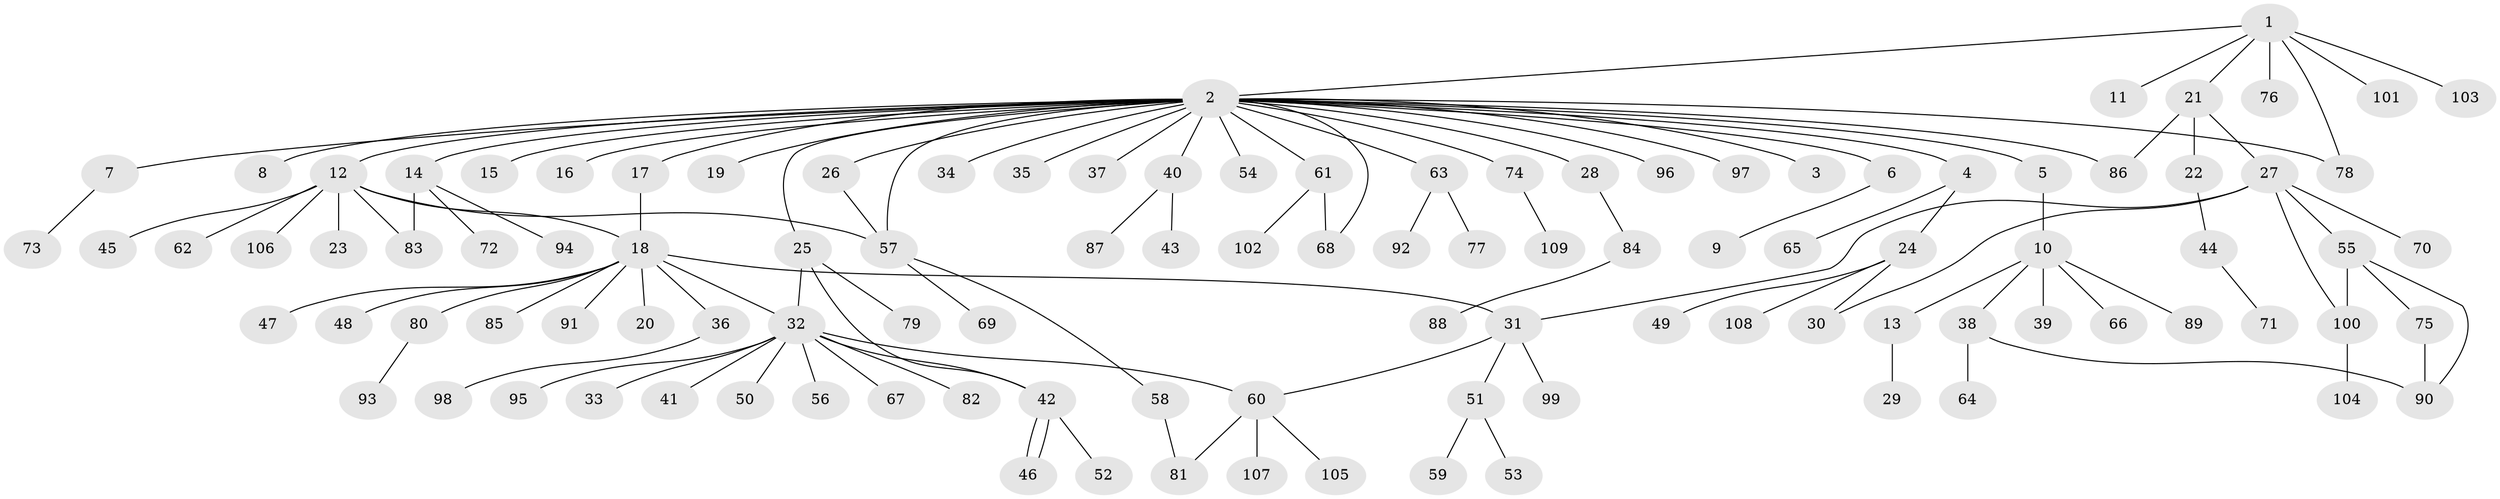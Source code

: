 // coarse degree distribution, {6: 0.011764705882352941, 30: 0.011764705882352941, 1: 0.6352941176470588, 2: 0.18823529411764706, 5: 0.023529411764705882, 7: 0.011764705882352941, 3: 0.047058823529411764, 11: 0.011764705882352941, 8: 0.011764705882352941, 12: 0.011764705882352941, 4: 0.03529411764705882}
// Generated by graph-tools (version 1.1) at 2025/41/03/06/25 10:41:49]
// undirected, 109 vertices, 125 edges
graph export_dot {
graph [start="1"]
  node [color=gray90,style=filled];
  1;
  2;
  3;
  4;
  5;
  6;
  7;
  8;
  9;
  10;
  11;
  12;
  13;
  14;
  15;
  16;
  17;
  18;
  19;
  20;
  21;
  22;
  23;
  24;
  25;
  26;
  27;
  28;
  29;
  30;
  31;
  32;
  33;
  34;
  35;
  36;
  37;
  38;
  39;
  40;
  41;
  42;
  43;
  44;
  45;
  46;
  47;
  48;
  49;
  50;
  51;
  52;
  53;
  54;
  55;
  56;
  57;
  58;
  59;
  60;
  61;
  62;
  63;
  64;
  65;
  66;
  67;
  68;
  69;
  70;
  71;
  72;
  73;
  74;
  75;
  76;
  77;
  78;
  79;
  80;
  81;
  82;
  83;
  84;
  85;
  86;
  87;
  88;
  89;
  90;
  91;
  92;
  93;
  94;
  95;
  96;
  97;
  98;
  99;
  100;
  101;
  102;
  103;
  104;
  105;
  106;
  107;
  108;
  109;
  1 -- 2;
  1 -- 11;
  1 -- 21;
  1 -- 76;
  1 -- 78;
  1 -- 101;
  1 -- 103;
  2 -- 3;
  2 -- 4;
  2 -- 5;
  2 -- 6;
  2 -- 7;
  2 -- 8;
  2 -- 12;
  2 -- 14;
  2 -- 15;
  2 -- 16;
  2 -- 17;
  2 -- 19;
  2 -- 25;
  2 -- 26;
  2 -- 28;
  2 -- 34;
  2 -- 35;
  2 -- 37;
  2 -- 40;
  2 -- 54;
  2 -- 57;
  2 -- 61;
  2 -- 63;
  2 -- 68;
  2 -- 74;
  2 -- 78;
  2 -- 86;
  2 -- 96;
  2 -- 97;
  4 -- 24;
  4 -- 65;
  5 -- 10;
  6 -- 9;
  7 -- 73;
  10 -- 13;
  10 -- 38;
  10 -- 39;
  10 -- 66;
  10 -- 89;
  12 -- 18;
  12 -- 23;
  12 -- 45;
  12 -- 57;
  12 -- 62;
  12 -- 83;
  12 -- 106;
  13 -- 29;
  14 -- 72;
  14 -- 83;
  14 -- 94;
  17 -- 18;
  18 -- 20;
  18 -- 31;
  18 -- 32;
  18 -- 36;
  18 -- 47;
  18 -- 48;
  18 -- 80;
  18 -- 85;
  18 -- 91;
  21 -- 22;
  21 -- 27;
  21 -- 86;
  22 -- 44;
  24 -- 30;
  24 -- 49;
  24 -- 108;
  25 -- 32;
  25 -- 42;
  25 -- 79;
  26 -- 57;
  27 -- 30;
  27 -- 31;
  27 -- 55;
  27 -- 70;
  27 -- 100;
  28 -- 84;
  31 -- 51;
  31 -- 60;
  31 -- 99;
  32 -- 33;
  32 -- 41;
  32 -- 42;
  32 -- 50;
  32 -- 56;
  32 -- 60;
  32 -- 67;
  32 -- 82;
  32 -- 95;
  36 -- 98;
  38 -- 64;
  38 -- 90;
  40 -- 43;
  40 -- 87;
  42 -- 46;
  42 -- 46;
  42 -- 52;
  44 -- 71;
  51 -- 53;
  51 -- 59;
  55 -- 75;
  55 -- 90;
  55 -- 100;
  57 -- 58;
  57 -- 69;
  58 -- 81;
  60 -- 81;
  60 -- 105;
  60 -- 107;
  61 -- 68;
  61 -- 102;
  63 -- 77;
  63 -- 92;
  74 -- 109;
  75 -- 90;
  80 -- 93;
  84 -- 88;
  100 -- 104;
}
